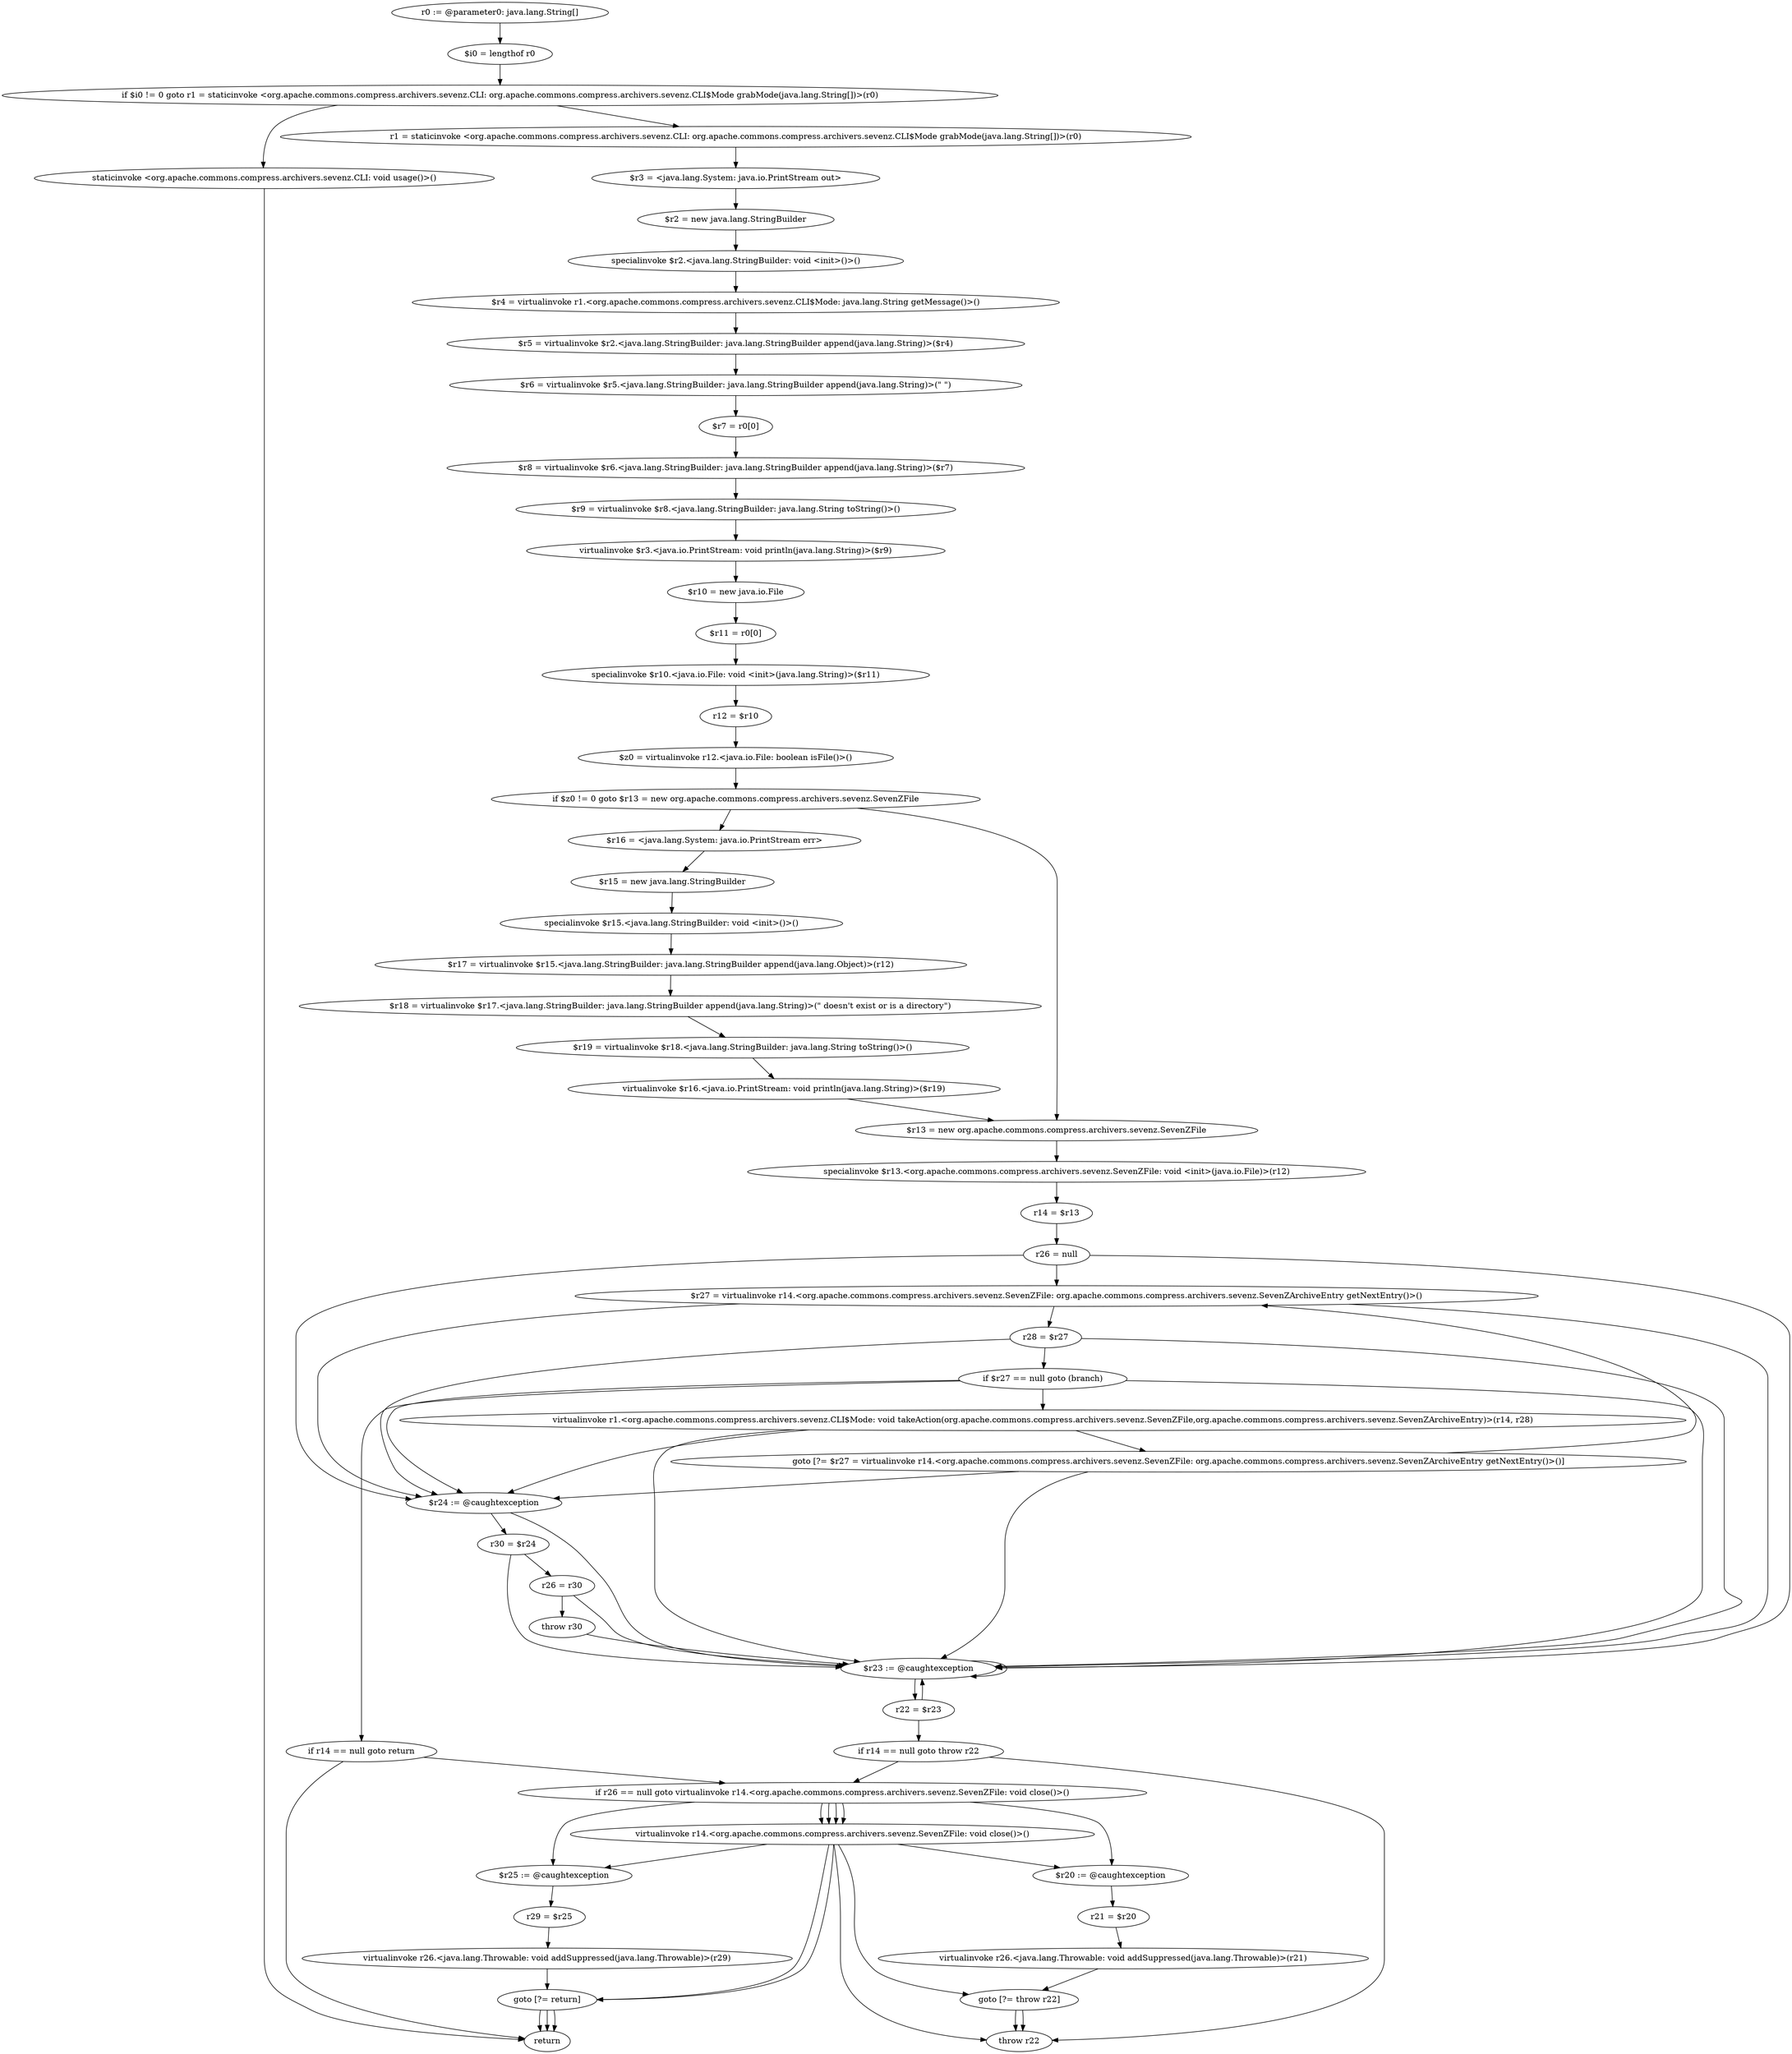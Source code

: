 digraph "unitGraph" {
    "r0 := @parameter0: java.lang.String[]"
    "$i0 = lengthof r0"
    "if $i0 != 0 goto r1 = staticinvoke <org.apache.commons.compress.archivers.sevenz.CLI: org.apache.commons.compress.archivers.sevenz.CLI$Mode grabMode(java.lang.String[])>(r0)"
    "staticinvoke <org.apache.commons.compress.archivers.sevenz.CLI: void usage()>()"
    "return"
    "r1 = staticinvoke <org.apache.commons.compress.archivers.sevenz.CLI: org.apache.commons.compress.archivers.sevenz.CLI$Mode grabMode(java.lang.String[])>(r0)"
    "$r3 = <java.lang.System: java.io.PrintStream out>"
    "$r2 = new java.lang.StringBuilder"
    "specialinvoke $r2.<java.lang.StringBuilder: void <init>()>()"
    "$r4 = virtualinvoke r1.<org.apache.commons.compress.archivers.sevenz.CLI$Mode: java.lang.String getMessage()>()"
    "$r5 = virtualinvoke $r2.<java.lang.StringBuilder: java.lang.StringBuilder append(java.lang.String)>($r4)"
    "$r6 = virtualinvoke $r5.<java.lang.StringBuilder: java.lang.StringBuilder append(java.lang.String)>(\" \")"
    "$r7 = r0[0]"
    "$r8 = virtualinvoke $r6.<java.lang.StringBuilder: java.lang.StringBuilder append(java.lang.String)>($r7)"
    "$r9 = virtualinvoke $r8.<java.lang.StringBuilder: java.lang.String toString()>()"
    "virtualinvoke $r3.<java.io.PrintStream: void println(java.lang.String)>($r9)"
    "$r10 = new java.io.File"
    "$r11 = r0[0]"
    "specialinvoke $r10.<java.io.File: void <init>(java.lang.String)>($r11)"
    "r12 = $r10"
    "$z0 = virtualinvoke r12.<java.io.File: boolean isFile()>()"
    "if $z0 != 0 goto $r13 = new org.apache.commons.compress.archivers.sevenz.SevenZFile"
    "$r16 = <java.lang.System: java.io.PrintStream err>"
    "$r15 = new java.lang.StringBuilder"
    "specialinvoke $r15.<java.lang.StringBuilder: void <init>()>()"
    "$r17 = virtualinvoke $r15.<java.lang.StringBuilder: java.lang.StringBuilder append(java.lang.Object)>(r12)"
    "$r18 = virtualinvoke $r17.<java.lang.StringBuilder: java.lang.StringBuilder append(java.lang.String)>(\" doesn\'t exist or is a directory\")"
    "$r19 = virtualinvoke $r18.<java.lang.StringBuilder: java.lang.String toString()>()"
    "virtualinvoke $r16.<java.io.PrintStream: void println(java.lang.String)>($r19)"
    "$r13 = new org.apache.commons.compress.archivers.sevenz.SevenZFile"
    "specialinvoke $r13.<org.apache.commons.compress.archivers.sevenz.SevenZFile: void <init>(java.io.File)>(r12)"
    "r14 = $r13"
    "r26 = null"
    "$r27 = virtualinvoke r14.<org.apache.commons.compress.archivers.sevenz.SevenZFile: org.apache.commons.compress.archivers.sevenz.SevenZArchiveEntry getNextEntry()>()"
    "r28 = $r27"
    "if $r27 == null goto (branch)"
    "virtualinvoke r1.<org.apache.commons.compress.archivers.sevenz.CLI$Mode: void takeAction(org.apache.commons.compress.archivers.sevenz.SevenZFile,org.apache.commons.compress.archivers.sevenz.SevenZArchiveEntry)>(r14, r28)"
    "goto [?= $r27 = virtualinvoke r14.<org.apache.commons.compress.archivers.sevenz.SevenZFile: org.apache.commons.compress.archivers.sevenz.SevenZArchiveEntry getNextEntry()>()]"
    "if r14 == null goto return"
    "if r26 == null goto virtualinvoke r14.<org.apache.commons.compress.archivers.sevenz.SevenZFile: void close()>()"
    "virtualinvoke r14.<org.apache.commons.compress.archivers.sevenz.SevenZFile: void close()>()"
    "goto [?= return]"
    "$r25 := @caughtexception"
    "r29 = $r25"
    "virtualinvoke r26.<java.lang.Throwable: void addSuppressed(java.lang.Throwable)>(r29)"
    "$r24 := @caughtexception"
    "r30 = $r24"
    "r26 = r30"
    "throw r30"
    "$r23 := @caughtexception"
    "r22 = $r23"
    "if r14 == null goto throw r22"
    "goto [?= throw r22]"
    "$r20 := @caughtexception"
    "r21 = $r20"
    "virtualinvoke r26.<java.lang.Throwable: void addSuppressed(java.lang.Throwable)>(r21)"
    "throw r22"
    "r0 := @parameter0: java.lang.String[]"->"$i0 = lengthof r0";
    "$i0 = lengthof r0"->"if $i0 != 0 goto r1 = staticinvoke <org.apache.commons.compress.archivers.sevenz.CLI: org.apache.commons.compress.archivers.sevenz.CLI$Mode grabMode(java.lang.String[])>(r0)";
    "if $i0 != 0 goto r1 = staticinvoke <org.apache.commons.compress.archivers.sevenz.CLI: org.apache.commons.compress.archivers.sevenz.CLI$Mode grabMode(java.lang.String[])>(r0)"->"staticinvoke <org.apache.commons.compress.archivers.sevenz.CLI: void usage()>()";
    "if $i0 != 0 goto r1 = staticinvoke <org.apache.commons.compress.archivers.sevenz.CLI: org.apache.commons.compress.archivers.sevenz.CLI$Mode grabMode(java.lang.String[])>(r0)"->"r1 = staticinvoke <org.apache.commons.compress.archivers.sevenz.CLI: org.apache.commons.compress.archivers.sevenz.CLI$Mode grabMode(java.lang.String[])>(r0)";
    "staticinvoke <org.apache.commons.compress.archivers.sevenz.CLI: void usage()>()"->"return";
    "r1 = staticinvoke <org.apache.commons.compress.archivers.sevenz.CLI: org.apache.commons.compress.archivers.sevenz.CLI$Mode grabMode(java.lang.String[])>(r0)"->"$r3 = <java.lang.System: java.io.PrintStream out>";
    "$r3 = <java.lang.System: java.io.PrintStream out>"->"$r2 = new java.lang.StringBuilder";
    "$r2 = new java.lang.StringBuilder"->"specialinvoke $r2.<java.lang.StringBuilder: void <init>()>()";
    "specialinvoke $r2.<java.lang.StringBuilder: void <init>()>()"->"$r4 = virtualinvoke r1.<org.apache.commons.compress.archivers.sevenz.CLI$Mode: java.lang.String getMessage()>()";
    "$r4 = virtualinvoke r1.<org.apache.commons.compress.archivers.sevenz.CLI$Mode: java.lang.String getMessage()>()"->"$r5 = virtualinvoke $r2.<java.lang.StringBuilder: java.lang.StringBuilder append(java.lang.String)>($r4)";
    "$r5 = virtualinvoke $r2.<java.lang.StringBuilder: java.lang.StringBuilder append(java.lang.String)>($r4)"->"$r6 = virtualinvoke $r5.<java.lang.StringBuilder: java.lang.StringBuilder append(java.lang.String)>(\" \")";
    "$r6 = virtualinvoke $r5.<java.lang.StringBuilder: java.lang.StringBuilder append(java.lang.String)>(\" \")"->"$r7 = r0[0]";
    "$r7 = r0[0]"->"$r8 = virtualinvoke $r6.<java.lang.StringBuilder: java.lang.StringBuilder append(java.lang.String)>($r7)";
    "$r8 = virtualinvoke $r6.<java.lang.StringBuilder: java.lang.StringBuilder append(java.lang.String)>($r7)"->"$r9 = virtualinvoke $r8.<java.lang.StringBuilder: java.lang.String toString()>()";
    "$r9 = virtualinvoke $r8.<java.lang.StringBuilder: java.lang.String toString()>()"->"virtualinvoke $r3.<java.io.PrintStream: void println(java.lang.String)>($r9)";
    "virtualinvoke $r3.<java.io.PrintStream: void println(java.lang.String)>($r9)"->"$r10 = new java.io.File";
    "$r10 = new java.io.File"->"$r11 = r0[0]";
    "$r11 = r0[0]"->"specialinvoke $r10.<java.io.File: void <init>(java.lang.String)>($r11)";
    "specialinvoke $r10.<java.io.File: void <init>(java.lang.String)>($r11)"->"r12 = $r10";
    "r12 = $r10"->"$z0 = virtualinvoke r12.<java.io.File: boolean isFile()>()";
    "$z0 = virtualinvoke r12.<java.io.File: boolean isFile()>()"->"if $z0 != 0 goto $r13 = new org.apache.commons.compress.archivers.sevenz.SevenZFile";
    "if $z0 != 0 goto $r13 = new org.apache.commons.compress.archivers.sevenz.SevenZFile"->"$r16 = <java.lang.System: java.io.PrintStream err>";
    "if $z0 != 0 goto $r13 = new org.apache.commons.compress.archivers.sevenz.SevenZFile"->"$r13 = new org.apache.commons.compress.archivers.sevenz.SevenZFile";
    "$r16 = <java.lang.System: java.io.PrintStream err>"->"$r15 = new java.lang.StringBuilder";
    "$r15 = new java.lang.StringBuilder"->"specialinvoke $r15.<java.lang.StringBuilder: void <init>()>()";
    "specialinvoke $r15.<java.lang.StringBuilder: void <init>()>()"->"$r17 = virtualinvoke $r15.<java.lang.StringBuilder: java.lang.StringBuilder append(java.lang.Object)>(r12)";
    "$r17 = virtualinvoke $r15.<java.lang.StringBuilder: java.lang.StringBuilder append(java.lang.Object)>(r12)"->"$r18 = virtualinvoke $r17.<java.lang.StringBuilder: java.lang.StringBuilder append(java.lang.String)>(\" doesn\'t exist or is a directory\")";
    "$r18 = virtualinvoke $r17.<java.lang.StringBuilder: java.lang.StringBuilder append(java.lang.String)>(\" doesn\'t exist or is a directory\")"->"$r19 = virtualinvoke $r18.<java.lang.StringBuilder: java.lang.String toString()>()";
    "$r19 = virtualinvoke $r18.<java.lang.StringBuilder: java.lang.String toString()>()"->"virtualinvoke $r16.<java.io.PrintStream: void println(java.lang.String)>($r19)";
    "virtualinvoke $r16.<java.io.PrintStream: void println(java.lang.String)>($r19)"->"$r13 = new org.apache.commons.compress.archivers.sevenz.SevenZFile";
    "$r13 = new org.apache.commons.compress.archivers.sevenz.SevenZFile"->"specialinvoke $r13.<org.apache.commons.compress.archivers.sevenz.SevenZFile: void <init>(java.io.File)>(r12)";
    "specialinvoke $r13.<org.apache.commons.compress.archivers.sevenz.SevenZFile: void <init>(java.io.File)>(r12)"->"r14 = $r13";
    "r14 = $r13"->"r26 = null";
    "r26 = null"->"$r24 := @caughtexception";
    "r26 = null"->"$r23 := @caughtexception";
    "r26 = null"->"$r27 = virtualinvoke r14.<org.apache.commons.compress.archivers.sevenz.SevenZFile: org.apache.commons.compress.archivers.sevenz.SevenZArchiveEntry getNextEntry()>()";
    "$r27 = virtualinvoke r14.<org.apache.commons.compress.archivers.sevenz.SevenZFile: org.apache.commons.compress.archivers.sevenz.SevenZArchiveEntry getNextEntry()>()"->"$r24 := @caughtexception";
    "$r27 = virtualinvoke r14.<org.apache.commons.compress.archivers.sevenz.SevenZFile: org.apache.commons.compress.archivers.sevenz.SevenZArchiveEntry getNextEntry()>()"->"$r23 := @caughtexception";
    "$r27 = virtualinvoke r14.<org.apache.commons.compress.archivers.sevenz.SevenZFile: org.apache.commons.compress.archivers.sevenz.SevenZArchiveEntry getNextEntry()>()"->"r28 = $r27";
    "r28 = $r27"->"$r24 := @caughtexception";
    "r28 = $r27"->"$r23 := @caughtexception";
    "r28 = $r27"->"if $r27 == null goto (branch)";
    "if $r27 == null goto (branch)"->"virtualinvoke r1.<org.apache.commons.compress.archivers.sevenz.CLI$Mode: void takeAction(org.apache.commons.compress.archivers.sevenz.SevenZFile,org.apache.commons.compress.archivers.sevenz.SevenZArchiveEntry)>(r14, r28)";
    "if $r27 == null goto (branch)"->"if r14 == null goto return";
    "if $r27 == null goto (branch)"->"$r24 := @caughtexception";
    "if $r27 == null goto (branch)"->"$r23 := @caughtexception";
    "virtualinvoke r1.<org.apache.commons.compress.archivers.sevenz.CLI$Mode: void takeAction(org.apache.commons.compress.archivers.sevenz.SevenZFile,org.apache.commons.compress.archivers.sevenz.SevenZArchiveEntry)>(r14, r28)"->"$r24 := @caughtexception";
    "virtualinvoke r1.<org.apache.commons.compress.archivers.sevenz.CLI$Mode: void takeAction(org.apache.commons.compress.archivers.sevenz.SevenZFile,org.apache.commons.compress.archivers.sevenz.SevenZArchiveEntry)>(r14, r28)"->"$r23 := @caughtexception";
    "virtualinvoke r1.<org.apache.commons.compress.archivers.sevenz.CLI$Mode: void takeAction(org.apache.commons.compress.archivers.sevenz.SevenZFile,org.apache.commons.compress.archivers.sevenz.SevenZArchiveEntry)>(r14, r28)"->"goto [?= $r27 = virtualinvoke r14.<org.apache.commons.compress.archivers.sevenz.SevenZFile: org.apache.commons.compress.archivers.sevenz.SevenZArchiveEntry getNextEntry()>()]";
    "goto [?= $r27 = virtualinvoke r14.<org.apache.commons.compress.archivers.sevenz.SevenZFile: org.apache.commons.compress.archivers.sevenz.SevenZArchiveEntry getNextEntry()>()]"->"$r24 := @caughtexception";
    "goto [?= $r27 = virtualinvoke r14.<org.apache.commons.compress.archivers.sevenz.SevenZFile: org.apache.commons.compress.archivers.sevenz.SevenZArchiveEntry getNextEntry()>()]"->"$r23 := @caughtexception";
    "goto [?= $r27 = virtualinvoke r14.<org.apache.commons.compress.archivers.sevenz.SevenZFile: org.apache.commons.compress.archivers.sevenz.SevenZArchiveEntry getNextEntry()>()]"->"$r27 = virtualinvoke r14.<org.apache.commons.compress.archivers.sevenz.SevenZFile: org.apache.commons.compress.archivers.sevenz.SevenZArchiveEntry getNextEntry()>()";
    "if r14 == null goto return"->"if r26 == null goto virtualinvoke r14.<org.apache.commons.compress.archivers.sevenz.SevenZFile: void close()>()";
    "if r14 == null goto return"->"return";
    "if r26 == null goto virtualinvoke r14.<org.apache.commons.compress.archivers.sevenz.SevenZFile: void close()>()"->"virtualinvoke r14.<org.apache.commons.compress.archivers.sevenz.SevenZFile: void close()>()";
    "if r26 == null goto virtualinvoke r14.<org.apache.commons.compress.archivers.sevenz.SevenZFile: void close()>()"->"virtualinvoke r14.<org.apache.commons.compress.archivers.sevenz.SevenZFile: void close()>()";
    "if r26 == null goto virtualinvoke r14.<org.apache.commons.compress.archivers.sevenz.SevenZFile: void close()>()"->"$r25 := @caughtexception";
    "virtualinvoke r14.<org.apache.commons.compress.archivers.sevenz.SevenZFile: void close()>()"->"goto [?= return]";
    "virtualinvoke r14.<org.apache.commons.compress.archivers.sevenz.SevenZFile: void close()>()"->"$r25 := @caughtexception";
    "goto [?= return]"->"return";
    "$r25 := @caughtexception"->"r29 = $r25";
    "r29 = $r25"->"virtualinvoke r26.<java.lang.Throwable: void addSuppressed(java.lang.Throwable)>(r29)";
    "virtualinvoke r26.<java.lang.Throwable: void addSuppressed(java.lang.Throwable)>(r29)"->"goto [?= return]";
    "goto [?= return]"->"return";
    "virtualinvoke r14.<org.apache.commons.compress.archivers.sevenz.SevenZFile: void close()>()"->"goto [?= return]";
    "goto [?= return]"->"return";
    "$r24 := @caughtexception"->"r30 = $r24";
    "$r24 := @caughtexception"->"$r23 := @caughtexception";
    "r30 = $r24"->"r26 = r30";
    "r30 = $r24"->"$r23 := @caughtexception";
    "r26 = r30"->"throw r30";
    "r26 = r30"->"$r23 := @caughtexception";
    "throw r30"->"$r23 := @caughtexception";
    "$r23 := @caughtexception"->"r22 = $r23";
    "$r23 := @caughtexception"->"$r23 := @caughtexception";
    "r22 = $r23"->"if r14 == null goto throw r22";
    "r22 = $r23"->"$r23 := @caughtexception";
    "if r14 == null goto throw r22"->"if r26 == null goto virtualinvoke r14.<org.apache.commons.compress.archivers.sevenz.SevenZFile: void close()>()";
    "if r14 == null goto throw r22"->"throw r22";
    "if r26 == null goto virtualinvoke r14.<org.apache.commons.compress.archivers.sevenz.SevenZFile: void close()>()"->"virtualinvoke r14.<org.apache.commons.compress.archivers.sevenz.SevenZFile: void close()>()";
    "if r26 == null goto virtualinvoke r14.<org.apache.commons.compress.archivers.sevenz.SevenZFile: void close()>()"->"virtualinvoke r14.<org.apache.commons.compress.archivers.sevenz.SevenZFile: void close()>()";
    "if r26 == null goto virtualinvoke r14.<org.apache.commons.compress.archivers.sevenz.SevenZFile: void close()>()"->"$r20 := @caughtexception";
    "virtualinvoke r14.<org.apache.commons.compress.archivers.sevenz.SevenZFile: void close()>()"->"goto [?= throw r22]";
    "virtualinvoke r14.<org.apache.commons.compress.archivers.sevenz.SevenZFile: void close()>()"->"$r20 := @caughtexception";
    "goto [?= throw r22]"->"throw r22";
    "$r20 := @caughtexception"->"r21 = $r20";
    "r21 = $r20"->"virtualinvoke r26.<java.lang.Throwable: void addSuppressed(java.lang.Throwable)>(r21)";
    "virtualinvoke r26.<java.lang.Throwable: void addSuppressed(java.lang.Throwable)>(r21)"->"goto [?= throw r22]";
    "goto [?= throw r22]"->"throw r22";
    "virtualinvoke r14.<org.apache.commons.compress.archivers.sevenz.SevenZFile: void close()>()"->"throw r22";
}
